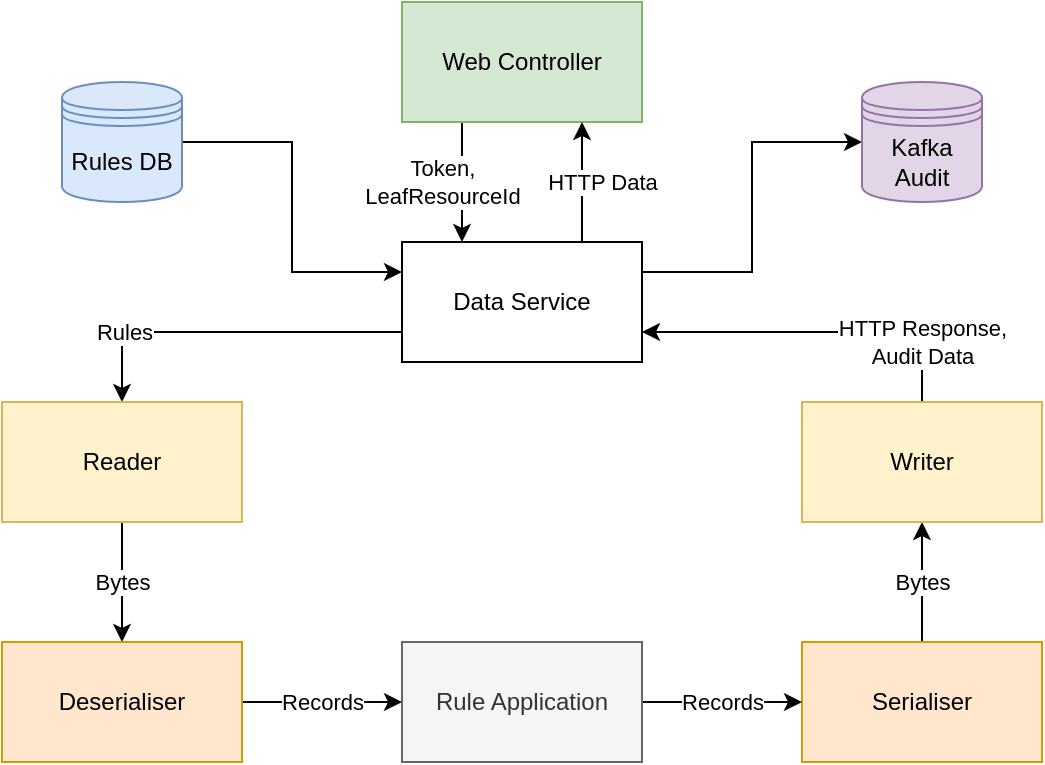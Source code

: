 <mxfile version="14.9.2" type="device"><diagram id="ozAnk7vv8pAQFUPMqHmi" name="Page-1"><mxGraphModel dx="1818" dy="751" grid="1" gridSize="10" guides="1" tooltips="1" connect="1" arrows="1" fold="1" page="0" pageScale="1" pageWidth="827" pageHeight="1169" background="#ffffff" math="0" shadow="0"><root><mxCell id="0"/><mxCell id="1" parent="0"/><mxCell id="LKJdhh-0rP0fVrCWCYIb-24" value="&lt;div&gt;Token,&lt;/div&gt;&lt;div&gt;LeafResourceId&lt;br&gt;&lt;/div&gt;" style="edgeStyle=orthogonalEdgeStyle;rounded=0;orthogonalLoop=1;jettySize=auto;html=1;exitX=0.25;exitY=1;exitDx=0;exitDy=0;entryX=0.25;entryY=0;entryDx=0;entryDy=0;startArrow=none;startFill=0;" parent="1" source="LKJdhh-0rP0fVrCWCYIb-1" target="LKJdhh-0rP0fVrCWCYIb-2" edge="1"><mxGeometry y="-10" relative="1" as="geometry"><mxPoint as="offset"/></mxGeometry></mxCell><mxCell id="LKJdhh-0rP0fVrCWCYIb-1" value="Web Controller" style="rounded=0;whiteSpace=wrap;html=1;fillColor=#d5e8d4;strokeColor=#82b366;" parent="1" vertex="1"><mxGeometry x="-40" y="150" width="120" height="60" as="geometry"/></mxCell><mxCell id="LKJdhh-0rP0fVrCWCYIb-19" style="edgeStyle=orthogonalEdgeStyle;rounded=0;orthogonalLoop=1;jettySize=auto;html=1;exitX=0;exitY=0.75;exitDx=0;exitDy=0;startArrow=none;startFill=0;" parent="1" source="LKJdhh-0rP0fVrCWCYIb-2" target="LKJdhh-0rP0fVrCWCYIb-4" edge="1"><mxGeometry relative="1" as="geometry"/></mxCell><mxCell id="LKJdhh-0rP0fVrCWCYIb-29" value="Rules" style="edgeLabel;html=1;align=center;verticalAlign=middle;resizable=0;points=[];" parent="LKJdhh-0rP0fVrCWCYIb-19" vertex="1" connectable="0"><mxGeometry x="0.08" relative="1" as="geometry"><mxPoint x="-45" as="offset"/></mxGeometry></mxCell><mxCell id="LKJdhh-0rP0fVrCWCYIb-23" value="HTTP Data" style="edgeStyle=orthogonalEdgeStyle;rounded=0;orthogonalLoop=1;jettySize=auto;html=1;exitX=0.75;exitY=0;exitDx=0;exitDy=0;entryX=0.75;entryY=1;entryDx=0;entryDy=0;startArrow=none;startFill=0;" parent="1" source="LKJdhh-0rP0fVrCWCYIb-2" target="LKJdhh-0rP0fVrCWCYIb-1" edge="1"><mxGeometry y="-10" relative="1" as="geometry"><mxPoint as="offset"/></mxGeometry></mxCell><mxCell id="LKJdhh-0rP0fVrCWCYIb-32" style="edgeStyle=orthogonalEdgeStyle;rounded=0;orthogonalLoop=1;jettySize=auto;html=1;exitX=1;exitY=0.25;exitDx=0;exitDy=0;entryX=0;entryY=0.5;entryDx=0;entryDy=0;startArrow=none;startFill=0;" parent="1" source="LKJdhh-0rP0fVrCWCYIb-2" target="LKJdhh-0rP0fVrCWCYIb-26" edge="1"><mxGeometry relative="1" as="geometry"/></mxCell><mxCell id="LKJdhh-0rP0fVrCWCYIb-2" value="Data Service" style="rounded=0;whiteSpace=wrap;html=1;" parent="1" vertex="1"><mxGeometry x="-40" y="270" width="120" height="60" as="geometry"/></mxCell><mxCell id="LKJdhh-0rP0fVrCWCYIb-18" value="Bytes" style="edgeStyle=orthogonalEdgeStyle;rounded=0;orthogonalLoop=1;jettySize=auto;html=1;exitX=0.5;exitY=0;exitDx=0;exitDy=0;entryX=0.5;entryY=1;entryDx=0;entryDy=0;startArrow=none;startFill=0;" parent="1" source="LKJdhh-0rP0fVrCWCYIb-3" target="LKJdhh-0rP0fVrCWCYIb-5" edge="1"><mxGeometry relative="1" as="geometry"/></mxCell><mxCell id="LKJdhh-0rP0fVrCWCYIb-3" value="Serialiser" style="rounded=0;whiteSpace=wrap;html=1;fillColor=#ffe6cc;strokeColor=#d79b00;" parent="1" vertex="1"><mxGeometry x="160" y="470" width="120" height="60" as="geometry"/></mxCell><mxCell id="LKJdhh-0rP0fVrCWCYIb-15" value="Bytes" style="edgeStyle=orthogonalEdgeStyle;rounded=0;orthogonalLoop=1;jettySize=auto;html=1;exitX=0.5;exitY=1;exitDx=0;exitDy=0;entryX=0.5;entryY=0;entryDx=0;entryDy=0;startArrow=none;startFill=0;" parent="1" source="LKJdhh-0rP0fVrCWCYIb-4" target="LKJdhh-0rP0fVrCWCYIb-14" edge="1"><mxGeometry relative="1" as="geometry"/></mxCell><mxCell id="LKJdhh-0rP0fVrCWCYIb-4" value="Reader" style="rounded=0;whiteSpace=wrap;html=1;fillColor=#fff2cc;strokeColor=#d6b656;" parent="1" vertex="1"><mxGeometry x="-240" y="350" width="120" height="60" as="geometry"/></mxCell><mxCell id="LKJdhh-0rP0fVrCWCYIb-20" style="edgeStyle=orthogonalEdgeStyle;rounded=0;orthogonalLoop=1;jettySize=auto;html=1;exitX=0.5;exitY=0;exitDx=0;exitDy=0;entryX=1;entryY=0.75;entryDx=0;entryDy=0;startArrow=none;startFill=0;" parent="1" source="LKJdhh-0rP0fVrCWCYIb-5" target="LKJdhh-0rP0fVrCWCYIb-2" edge="1"><mxGeometry relative="1" as="geometry"/></mxCell><mxCell id="LKJdhh-0rP0fVrCWCYIb-30" value="&lt;div&gt;HTTP Response,&lt;/div&gt;&lt;div&gt;Audit Data&lt;br&gt;&lt;/div&gt;" style="edgeLabel;html=1;align=center;verticalAlign=middle;resizable=0;points=[];" parent="LKJdhh-0rP0fVrCWCYIb-20" vertex="1" connectable="0"><mxGeometry x="-0.293" relative="1" as="geometry"><mxPoint x="27" y="5" as="offset"/></mxGeometry></mxCell><mxCell id="LKJdhh-0rP0fVrCWCYIb-5" value="Writer" style="rounded=0;whiteSpace=wrap;html=1;fillColor=#fff2cc;strokeColor=#d6b656;" parent="1" vertex="1"><mxGeometry x="160" y="350" width="120" height="60" as="geometry"/></mxCell><mxCell id="LKJdhh-0rP0fVrCWCYIb-17" value="Records" style="edgeStyle=orthogonalEdgeStyle;rounded=0;orthogonalLoop=1;jettySize=auto;html=1;exitX=1;exitY=0.5;exitDx=0;exitDy=0;entryX=0;entryY=0.5;entryDx=0;entryDy=0;startArrow=none;startFill=0;" parent="1" source="LKJdhh-0rP0fVrCWCYIb-12" target="LKJdhh-0rP0fVrCWCYIb-3" edge="1"><mxGeometry relative="1" as="geometry"/></mxCell><mxCell id="LKJdhh-0rP0fVrCWCYIb-12" value="Rule Application" style="rounded=0;whiteSpace=wrap;html=1;fillColor=#f5f5f5;strokeColor=#666666;fontColor=#333333;" parent="1" vertex="1"><mxGeometry x="-40" y="470" width="120" height="60" as="geometry"/></mxCell><mxCell id="LKJdhh-0rP0fVrCWCYIb-16" value="Records" style="edgeStyle=orthogonalEdgeStyle;rounded=0;orthogonalLoop=1;jettySize=auto;html=1;exitX=1;exitY=0.5;exitDx=0;exitDy=0;entryX=0;entryY=0.5;entryDx=0;entryDy=0;startArrow=none;startFill=0;" parent="1" source="LKJdhh-0rP0fVrCWCYIb-14" target="LKJdhh-0rP0fVrCWCYIb-12" edge="1"><mxGeometry relative="1" as="geometry"/></mxCell><mxCell id="LKJdhh-0rP0fVrCWCYIb-14" value="Deserialiser" style="rounded=0;whiteSpace=wrap;html=1;fillColor=#ffe6cc;strokeColor=#d79b00;" parent="1" vertex="1"><mxGeometry x="-240" y="470" width="120" height="60" as="geometry"/></mxCell><mxCell id="LKJdhh-0rP0fVrCWCYIb-31" style="edgeStyle=orthogonalEdgeStyle;rounded=0;orthogonalLoop=1;jettySize=auto;html=1;exitX=1;exitY=0.5;exitDx=0;exitDy=0;entryX=0;entryY=0.25;entryDx=0;entryDy=0;startArrow=none;startFill=0;" parent="1" source="LKJdhh-0rP0fVrCWCYIb-25" target="LKJdhh-0rP0fVrCWCYIb-2" edge="1"><mxGeometry relative="1" as="geometry"/></mxCell><mxCell id="LKJdhh-0rP0fVrCWCYIb-25" value="Rules DB" style="shape=datastore;whiteSpace=wrap;html=1;fillColor=#dae8fc;strokeColor=#6c8ebf;" parent="1" vertex="1"><mxGeometry x="-210" y="190" width="60" height="60" as="geometry"/></mxCell><mxCell id="LKJdhh-0rP0fVrCWCYIb-26" value="&lt;div&gt;Kafka&lt;/div&gt;&lt;div&gt;Audit&lt;br&gt;&lt;/div&gt;" style="shape=datastore;whiteSpace=wrap;html=1;fillColor=#e1d5e7;strokeColor=#9673a6;" parent="1" vertex="1"><mxGeometry x="190" y="190" width="60" height="60" as="geometry"/></mxCell></root></mxGraphModel></diagram></mxfile>